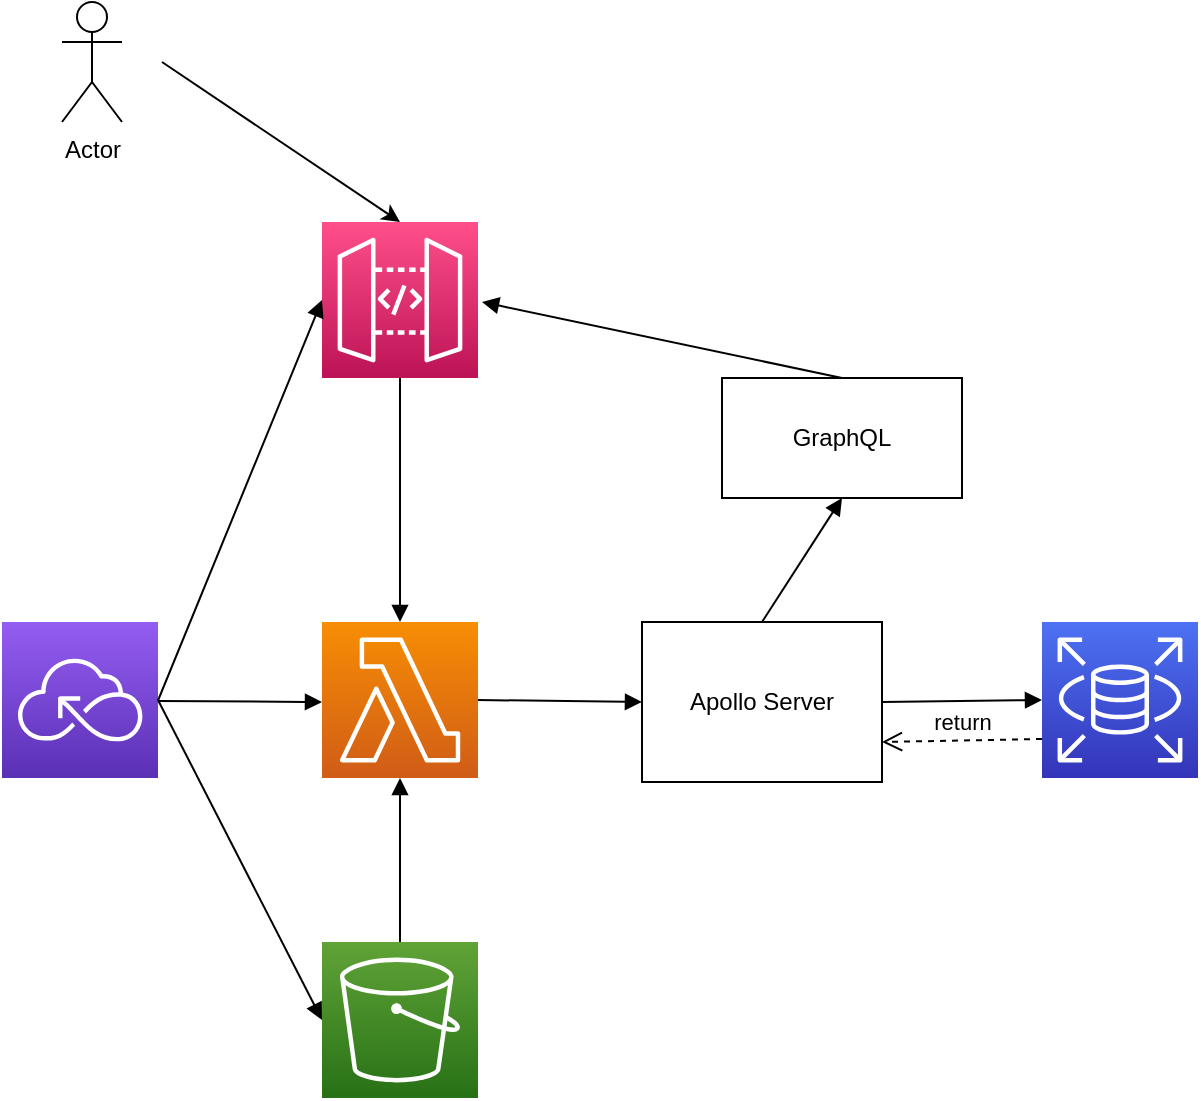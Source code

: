 <mxfile version="20.3.7" type="github">
  <diagram id="EP5BfhkNx2YXUMQuSpkf" name="Page-1">
    <mxGraphModel dx="1348" dy="773" grid="1" gridSize="10" guides="1" tooltips="1" connect="1" arrows="1" fold="1" page="1" pageScale="1" pageWidth="827" pageHeight="1169" math="0" shadow="0">
      <root>
        <mxCell id="0" />
        <mxCell id="1" parent="0" />
        <mxCell id="iIka1qgOTfjhWKdEAq9X-2" value="" style="sketch=0;points=[[0,0,0],[0.25,0,0],[0.5,0,0],[0.75,0,0],[1,0,0],[0,1,0],[0.25,1,0],[0.5,1,0],[0.75,1,0],[1,1,0],[0,0.25,0],[0,0.5,0],[0,0.75,0],[1,0.25,0],[1,0.5,0],[1,0.75,0]];outlineConnect=0;fontColor=#232F3E;gradientColor=#945DF2;gradientDirection=north;fillColor=#5A30B5;strokeColor=#ffffff;dashed=0;verticalLabelPosition=bottom;verticalAlign=top;align=center;html=1;fontSize=12;fontStyle=0;aspect=fixed;shape=mxgraph.aws4.resourceIcon;resIcon=mxgraph.aws4.serverless;" vertex="1" parent="1">
          <mxGeometry x="80" y="320" width="78" height="78" as="geometry" />
        </mxCell>
        <mxCell id="iIka1qgOTfjhWKdEAq9X-3" value="" style="sketch=0;points=[[0,0,0],[0.25,0,0],[0.5,0,0],[0.75,0,0],[1,0,0],[0,1,0],[0.25,1,0],[0.5,1,0],[0.75,1,0],[1,1,0],[0,0.25,0],[0,0.5,0],[0,0.75,0],[1,0.25,0],[1,0.5,0],[1,0.75,0]];outlineConnect=0;fontColor=#232F3E;gradientColor=#FF4F8B;gradientDirection=north;fillColor=#BC1356;strokeColor=#ffffff;dashed=0;verticalLabelPosition=bottom;verticalAlign=top;align=center;html=1;fontSize=12;fontStyle=0;aspect=fixed;shape=mxgraph.aws4.resourceIcon;resIcon=mxgraph.aws4.api_gateway;" vertex="1" parent="1">
          <mxGeometry x="240" y="120" width="78" height="78" as="geometry" />
        </mxCell>
        <mxCell id="iIka1qgOTfjhWKdEAq9X-4" value="" style="sketch=0;points=[[0,0,0],[0.25,0,0],[0.5,0,0],[0.75,0,0],[1,0,0],[0,1,0],[0.25,1,0],[0.5,1,0],[0.75,1,0],[1,1,0],[0,0.25,0],[0,0.5,0],[0,0.75,0],[1,0.25,0],[1,0.5,0],[1,0.75,0]];outlineConnect=0;fontColor=#232F3E;gradientColor=#F78E04;gradientDirection=north;fillColor=#D05C17;strokeColor=#ffffff;dashed=0;verticalLabelPosition=bottom;verticalAlign=top;align=center;html=1;fontSize=12;fontStyle=0;aspect=fixed;shape=mxgraph.aws4.resourceIcon;resIcon=mxgraph.aws4.lambda;" vertex="1" parent="1">
          <mxGeometry x="240" y="320" width="78" height="78" as="geometry" />
        </mxCell>
        <mxCell id="iIka1qgOTfjhWKdEAq9X-5" value="" style="sketch=0;points=[[0,0,0],[0.25,0,0],[0.5,0,0],[0.75,0,0],[1,0,0],[0,1,0],[0.25,1,0],[0.5,1,0],[0.75,1,0],[1,1,0],[0,0.25,0],[0,0.5,0],[0,0.75,0],[1,0.25,0],[1,0.5,0],[1,0.75,0]];outlineConnect=0;fontColor=#232F3E;gradientColor=#60A337;gradientDirection=north;fillColor=#277116;strokeColor=#ffffff;dashed=0;verticalLabelPosition=bottom;verticalAlign=top;align=center;html=1;fontSize=12;fontStyle=0;aspect=fixed;shape=mxgraph.aws4.resourceIcon;resIcon=mxgraph.aws4.s3;" vertex="1" parent="1">
          <mxGeometry x="240" y="480" width="78" height="78" as="geometry" />
        </mxCell>
        <mxCell id="iIka1qgOTfjhWKdEAq9X-6" value="Apollo Server" style="rounded=0;whiteSpace=wrap;html=1;fillColor=default;" vertex="1" parent="1">
          <mxGeometry x="400" y="320" width="120" height="80" as="geometry" />
        </mxCell>
        <mxCell id="iIka1qgOTfjhWKdEAq9X-7" value="GraphQL" style="rounded=0;whiteSpace=wrap;html=1;fillColor=default;" vertex="1" parent="1">
          <mxGeometry x="440" y="198" width="120" height="60" as="geometry" />
        </mxCell>
        <mxCell id="iIka1qgOTfjhWKdEAq9X-8" value="" style="sketch=0;points=[[0,0,0],[0.25,0,0],[0.5,0,0],[0.75,0,0],[1,0,0],[0,1,0],[0.25,1,0],[0.5,1,0],[0.75,1,0],[1,1,0],[0,0.25,0],[0,0.5,0],[0,0.75,0],[1,0.25,0],[1,0.5,0],[1,0.75,0]];outlineConnect=0;fontColor=#232F3E;gradientColor=#4D72F3;gradientDirection=north;fillColor=#3334B9;strokeColor=#ffffff;dashed=0;verticalLabelPosition=bottom;verticalAlign=top;align=center;html=1;fontSize=12;fontStyle=0;aspect=fixed;shape=mxgraph.aws4.resourceIcon;resIcon=mxgraph.aws4.rds;" vertex="1" parent="1">
          <mxGeometry x="600" y="320" width="78" height="78" as="geometry" />
        </mxCell>
        <mxCell id="iIka1qgOTfjhWKdEAq9X-17" value="dispatch" style="verticalAlign=bottom;endArrow=block;rounded=0;fontColor=none;exitX=0.5;exitY=0;exitDx=0;exitDy=0;exitPerimeter=0;entryX=0.5;entryY=1;entryDx=0;entryDy=0;entryPerimeter=0;html=1;labelBackgroundColor=default;noLabel=1;" edge="1" parent="1" source="iIka1qgOTfjhWKdEAq9X-5" target="iIka1qgOTfjhWKdEAq9X-4">
          <mxGeometry width="80" relative="1" as="geometry">
            <mxPoint x="370" y="400" as="sourcePoint" />
            <mxPoint x="450" y="400" as="targetPoint" />
          </mxGeometry>
        </mxCell>
        <mxCell id="iIka1qgOTfjhWKdEAq9X-18" value="dispatch" style="html=1;verticalAlign=bottom;endArrow=block;rounded=0;labelBackgroundColor=default;fontColor=none;entryX=0;entryY=0.5;entryDx=0;entryDy=0;entryPerimeter=0;noLabel=1;" edge="1" parent="1" target="iIka1qgOTfjhWKdEAq9X-3">
          <mxGeometry width="80" relative="1" as="geometry">
            <mxPoint x="158" y="359.25" as="sourcePoint" />
            <mxPoint x="298" y="360.75" as="targetPoint" />
          </mxGeometry>
        </mxCell>
        <mxCell id="iIka1qgOTfjhWKdEAq9X-19" value="dispatch" style="html=1;verticalAlign=bottom;endArrow=block;rounded=0;labelBackgroundColor=default;fontColor=none;noLabel=1;" edge="1" parent="1">
          <mxGeometry width="80" relative="1" as="geometry">
            <mxPoint x="158" y="359.5" as="sourcePoint" />
            <mxPoint x="240" y="360" as="targetPoint" />
          </mxGeometry>
        </mxCell>
        <mxCell id="iIka1qgOTfjhWKdEAq9X-20" value="dispatch" style="html=1;verticalAlign=bottom;endArrow=block;rounded=0;labelBackgroundColor=default;fontColor=none;exitX=1;exitY=0.5;exitDx=0;exitDy=0;exitPerimeter=0;entryX=0;entryY=0.5;entryDx=0;entryDy=0;entryPerimeter=0;noLabel=1;" edge="1" parent="1" source="iIka1qgOTfjhWKdEAq9X-2" target="iIka1qgOTfjhWKdEAq9X-5">
          <mxGeometry width="80" relative="1" as="geometry">
            <mxPoint x="370" y="400" as="sourcePoint" />
            <mxPoint x="450" y="400" as="targetPoint" />
          </mxGeometry>
        </mxCell>
        <mxCell id="iIka1qgOTfjhWKdEAq9X-21" value="dispatch" style="html=1;verticalAlign=bottom;endArrow=block;rounded=0;labelBackgroundColor=default;fontColor=none;exitX=0.5;exitY=1;exitDx=0;exitDy=0;exitPerimeter=0;noLabel=1;" edge="1" parent="1" source="iIka1qgOTfjhWKdEAq9X-3" target="iIka1qgOTfjhWKdEAq9X-4">
          <mxGeometry width="80" relative="1" as="geometry">
            <mxPoint x="370" y="400" as="sourcePoint" />
            <mxPoint x="450" y="400" as="targetPoint" />
          </mxGeometry>
        </mxCell>
        <mxCell id="iIka1qgOTfjhWKdEAq9X-22" value="dispatch" style="html=1;verticalAlign=bottom;endArrow=block;rounded=0;labelBackgroundColor=default;fontColor=none;exitX=1;exitY=0.5;exitDx=0;exitDy=0;exitPerimeter=0;entryX=0;entryY=0.5;entryDx=0;entryDy=0;noLabel=1;" edge="1" parent="1" source="iIka1qgOTfjhWKdEAq9X-4" target="iIka1qgOTfjhWKdEAq9X-6">
          <mxGeometry width="80" relative="1" as="geometry">
            <mxPoint x="370" y="400" as="sourcePoint" />
            <mxPoint x="450" y="400" as="targetPoint" />
          </mxGeometry>
        </mxCell>
        <mxCell id="iIka1qgOTfjhWKdEAq9X-23" value="dispatch" style="html=1;verticalAlign=bottom;endArrow=block;rounded=0;labelBackgroundColor=default;fontColor=none;exitX=0.5;exitY=0;exitDx=0;exitDy=0;entryX=0.5;entryY=1;entryDx=0;entryDy=0;noLabel=1;" edge="1" parent="1" source="iIka1qgOTfjhWKdEAq9X-6" target="iIka1qgOTfjhWKdEAq9X-7">
          <mxGeometry width="80" relative="1" as="geometry">
            <mxPoint x="370" y="400" as="sourcePoint" />
            <mxPoint x="450" y="400" as="targetPoint" />
          </mxGeometry>
        </mxCell>
        <mxCell id="iIka1qgOTfjhWKdEAq9X-24" value="dispatch" style="html=1;verticalAlign=bottom;endArrow=block;rounded=0;labelBackgroundColor=default;fontColor=none;exitX=0.5;exitY=0;exitDx=0;exitDy=0;noLabel=1;" edge="1" parent="1" source="iIka1qgOTfjhWKdEAq9X-7">
          <mxGeometry width="80" relative="1" as="geometry">
            <mxPoint x="370" y="400" as="sourcePoint" />
            <mxPoint x="320" y="160" as="targetPoint" />
          </mxGeometry>
        </mxCell>
        <mxCell id="iIka1qgOTfjhWKdEAq9X-25" value="dispatch" style="html=1;verticalAlign=bottom;endArrow=block;rounded=0;labelBackgroundColor=default;fontColor=none;entryX=0;entryY=0.5;entryDx=0;entryDy=0;entryPerimeter=0;exitX=1;exitY=0.5;exitDx=0;exitDy=0;noLabel=1;" edge="1" parent="1" source="iIka1qgOTfjhWKdEAq9X-6" target="iIka1qgOTfjhWKdEAq9X-8">
          <mxGeometry width="80" relative="1" as="geometry">
            <mxPoint x="370" y="400" as="sourcePoint" />
            <mxPoint x="450" y="400" as="targetPoint" />
          </mxGeometry>
        </mxCell>
        <mxCell id="iIka1qgOTfjhWKdEAq9X-26" value="return" style="html=1;verticalAlign=bottom;endArrow=open;dashed=1;endSize=8;rounded=0;labelBackgroundColor=default;fontColor=none;exitX=0;exitY=0.75;exitDx=0;exitDy=0;exitPerimeter=0;" edge="1" parent="1" source="iIka1qgOTfjhWKdEAq9X-8">
          <mxGeometry relative="1" as="geometry">
            <mxPoint x="450" y="400" as="sourcePoint" />
            <mxPoint x="520" y="380" as="targetPoint" />
          </mxGeometry>
        </mxCell>
        <mxCell id="iIka1qgOTfjhWKdEAq9X-27" value="Actor" style="shape=umlActor;verticalLabelPosition=bottom;verticalAlign=top;html=1;outlineConnect=0;fontColor=none;fillColor=default;" vertex="1" parent="1">
          <mxGeometry x="110" y="10" width="30" height="60" as="geometry" />
        </mxCell>
        <mxCell id="iIka1qgOTfjhWKdEAq9X-28" value="" style="endArrow=classic;html=1;rounded=0;labelBackgroundColor=default;fontColor=none;entryX=0.5;entryY=0;entryDx=0;entryDy=0;entryPerimeter=0;" edge="1" parent="1" target="iIka1qgOTfjhWKdEAq9X-3">
          <mxGeometry width="50" height="50" relative="1" as="geometry">
            <mxPoint x="160" y="40" as="sourcePoint" />
            <mxPoint x="440" y="370" as="targetPoint" />
          </mxGeometry>
        </mxCell>
      </root>
    </mxGraphModel>
  </diagram>
</mxfile>
